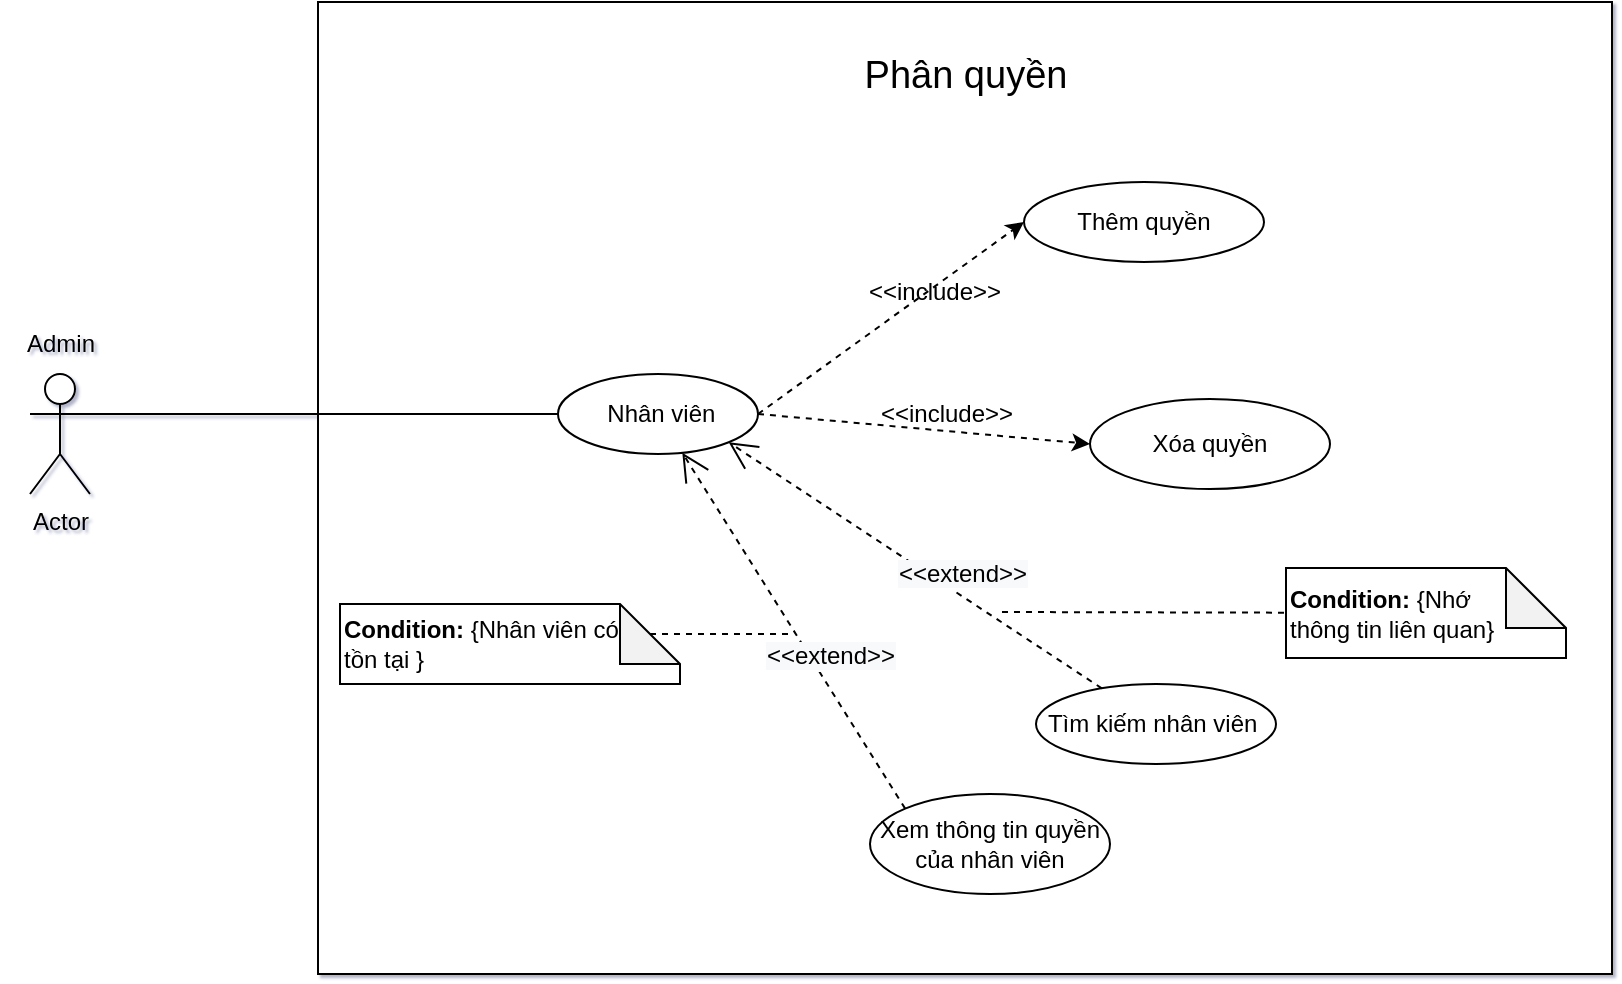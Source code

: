 <mxfile version="16.0.0" type="device"><diagram id="MllhTZW0DtR9NGBqVn_Q" name="Page-1"><mxGraphModel dx="1038" dy="649" grid="0" gridSize="10" guides="1" tooltips="1" connect="1" arrows="1" fold="1" page="0" pageScale="1" pageWidth="850" pageHeight="1100" background="#ffffff" math="0" shadow="1"><root><mxCell id="0"/><mxCell id="1" parent="0"/><mxCell id="-SbabApVQEK_wg_WFvru-2" value="" style="rounded=0;whiteSpace=wrap;html=1;" vertex="1" parent="1"><mxGeometry x="294" y="114" width="647" height="486" as="geometry"/></mxCell><mxCell id="-SbabApVQEK_wg_WFvru-3" value="Actor" style="shape=umlActor;verticalLabelPosition=bottom;verticalAlign=top;html=1;outlineConnect=0;rounded=0;" vertex="1" parent="1"><mxGeometry x="150" y="300" width="30" height="60" as="geometry"/></mxCell><mxCell id="-SbabApVQEK_wg_WFvru-4" value="" style="endArrow=none;html=1;entryX=0;entryY=0.5;entryDx=0;entryDy=0;exitX=1;exitY=0.333;exitDx=0;exitDy=0;exitPerimeter=0;" edge="1" parent="1" source="-SbabApVQEK_wg_WFvru-3" target="-SbabApVQEK_wg_WFvru-5"><mxGeometry width="50" height="50" relative="1" as="geometry"><mxPoint x="60" y="270" as="sourcePoint"/><mxPoint x="190" y="320" as="targetPoint"/></mxGeometry></mxCell><mxCell id="-SbabApVQEK_wg_WFvru-5" value="&amp;nbsp;Nhân viên" style="ellipse;whiteSpace=wrap;html=1;" vertex="1" parent="1"><mxGeometry x="414" y="300" width="100" height="40" as="geometry"/></mxCell><mxCell id="-SbabApVQEK_wg_WFvru-6" value="Thêm quyền" style="ellipse;whiteSpace=wrap;html=1;" vertex="1" parent="1"><mxGeometry x="647" y="204" width="120" height="40" as="geometry"/></mxCell><mxCell id="-SbabApVQEK_wg_WFvru-7" value="Xóa quyền" style="ellipse;whiteSpace=wrap;html=1;" vertex="1" parent="1"><mxGeometry x="680" y="312.5" width="120" height="45" as="geometry"/></mxCell><mxCell id="-SbabApVQEK_wg_WFvru-9" value="" style="endArrow=classic;html=1;dashed=1;exitX=1;exitY=0.5;exitDx=0;exitDy=0;entryX=0;entryY=0.5;entryDx=0;entryDy=0;" edge="1" parent="1" source="-SbabApVQEK_wg_WFvru-5" target="-SbabApVQEK_wg_WFvru-6"><mxGeometry width="50" height="50" relative="1" as="geometry"><mxPoint x="390" y="220" as="sourcePoint"/><mxPoint x="440" y="170" as="targetPoint"/></mxGeometry></mxCell><mxCell id="-SbabApVQEK_wg_WFvru-10" value="" style="endArrow=classic;html=1;dashed=1;exitX=1;exitY=0.5;exitDx=0;exitDy=0;entryX=0;entryY=0.5;entryDx=0;entryDy=0;" edge="1" parent="1" source="-SbabApVQEK_wg_WFvru-5" target="-SbabApVQEK_wg_WFvru-7"><mxGeometry width="50" height="50" relative="1" as="geometry"><mxPoint x="390" y="220" as="sourcePoint"/><mxPoint x="440" y="170" as="targetPoint"/></mxGeometry></mxCell><mxCell id="-SbabApVQEK_wg_WFvru-12" value="&lt;span style=&quot;&quot;&gt;&amp;lt;&amp;lt;include&amp;gt;&amp;gt;&lt;/span&gt;" style="text;html=1;align=center;verticalAlign=middle;resizable=0;points=[];autosize=1;strokeColor=none;fillColor=none;" vertex="1" parent="1"><mxGeometry x="557" y="244" width="90" height="30" as="geometry"/></mxCell><mxCell id="-SbabApVQEK_wg_WFvru-13" value="&lt;span style=&quot;&quot;&gt;&amp;lt;&amp;lt;include&amp;gt;&amp;gt;&lt;/span&gt;" style="text;html=1;align=center;verticalAlign=middle;resizable=0;points=[];autosize=1;strokeColor=none;fillColor=none;" vertex="1" parent="1"><mxGeometry x="563" y="305" width="90" height="30" as="geometry"/></mxCell><mxCell id="-SbabApVQEK_wg_WFvru-15" value="Tìm kiếm nhân viên&amp;nbsp;" style="ellipse;whiteSpace=wrap;html=1;" vertex="1" parent="1"><mxGeometry x="653" y="455" width="120" height="40" as="geometry"/></mxCell><mxCell id="-SbabApVQEK_wg_WFvru-16" value="Xem thông tin quyền của nhân viên" style="ellipse;whiteSpace=wrap;html=1;" vertex="1" parent="1"><mxGeometry x="570" y="510" width="120" height="50" as="geometry"/></mxCell><mxCell id="-SbabApVQEK_wg_WFvru-17" value="Phân quyền" style="text;html=1;strokeColor=none;fillColor=none;align=center;verticalAlign=middle;whiteSpace=wrap;rounded=0;fontSize=19;" vertex="1" parent="1"><mxGeometry x="507.5" y="136" width="220" height="30" as="geometry"/></mxCell><mxCell id="-SbabApVQEK_wg_WFvru-18" value="" style="endArrow=none;html=1;dashed=1;fontSize=19;" edge="1" parent="1" target="-SbabApVQEK_wg_WFvru-19"><mxGeometry width="50" height="50" relative="1" as="geometry"><mxPoint x="636" y="419" as="sourcePoint"/><mxPoint x="761.984" y="419.295" as="targetPoint"/></mxGeometry></mxCell><mxCell id="-SbabApVQEK_wg_WFvru-19" value="&lt;b&gt;Condition:&amp;nbsp;&lt;/b&gt;{Nhớ &lt;br&gt;thông tin liên quan}&amp;nbsp;" style="shape=note;whiteSpace=wrap;html=1;backgroundOutline=1;darkOpacity=0.05;fontSize=12;align=left;" vertex="1" parent="1"><mxGeometry x="778" y="397" width="140" height="45" as="geometry"/></mxCell><mxCell id="-SbabApVQEK_wg_WFvru-20" value="&lt;b&gt;Condition:&lt;/b&gt; {Nhân viên có &lt;br&gt;tồn tại }" style="shape=note;whiteSpace=wrap;html=1;backgroundOutline=1;darkOpacity=0.05;fontSize=12;align=left;" vertex="1" parent="1"><mxGeometry x="305" y="415" width="170" height="40" as="geometry"/></mxCell><mxCell id="-SbabApVQEK_wg_WFvru-21" value="" style="endArrow=none;html=1;dashed=1;fontSize=12;exitX=0;exitY=0;exitDx=155;exitDy=15;exitPerimeter=0;" edge="1" parent="1" source="-SbabApVQEK_wg_WFvru-20"><mxGeometry width="50" height="50" relative="1" as="geometry"><mxPoint x="470" y="410" as="sourcePoint"/><mxPoint x="531" y="430" as="targetPoint"/></mxGeometry></mxCell><mxCell id="-SbabApVQEK_wg_WFvru-22" value="Admin" style="text;html=1;align=center;verticalAlign=middle;resizable=0;points=[];autosize=1;strokeColor=none;fillColor=none;fontSize=12;" vertex="1" parent="1"><mxGeometry x="135" y="270" width="60" height="30" as="geometry"/></mxCell><mxCell id="-SbabApVQEK_wg_WFvru-24" value="&lt;span style=&quot;font-size: 12px; background-color: rgb(248, 249, 250);&quot;&gt;&amp;lt;&amp;lt;extend&amp;gt;&amp;gt;&lt;/span&gt;" style="endArrow=open;endSize=12;dashed=1;html=1;rounded=0;strokeColor=#000000;exitX=0;exitY=0;exitDx=0;exitDy=0;" edge="1" parent="1" source="-SbabApVQEK_wg_WFvru-16" target="-SbabApVQEK_wg_WFvru-5"><mxGeometry x="-0.197" y="-9" width="160" relative="1" as="geometry"><mxPoint x="490" y="400" as="sourcePoint"/><mxPoint x="650" y="400" as="targetPoint"/><mxPoint as="offset"/></mxGeometry></mxCell><mxCell id="-SbabApVQEK_wg_WFvru-31" value="&lt;span style=&quot;font-size: 12px; background-color: rgb(248, 249, 250);&quot;&gt;&amp;lt;&amp;lt;extend&amp;gt;&amp;gt;&lt;/span&gt;" style="endArrow=open;endSize=12;dashed=1;html=1;rounded=0;strokeColor=#000000;entryX=1;entryY=1;entryDx=0;entryDy=0;" edge="1" parent="1" source="-SbabApVQEK_wg_WFvru-15" target="-SbabApVQEK_wg_WFvru-5"><mxGeometry x="-0.197" y="-9" width="160" relative="1" as="geometry"><mxPoint x="639.454" y="512.922" as="sourcePoint"/><mxPoint x="527.995" y="335.004" as="targetPoint"/><mxPoint as="offset"/></mxGeometry></mxCell></root></mxGraphModel></diagram></mxfile>